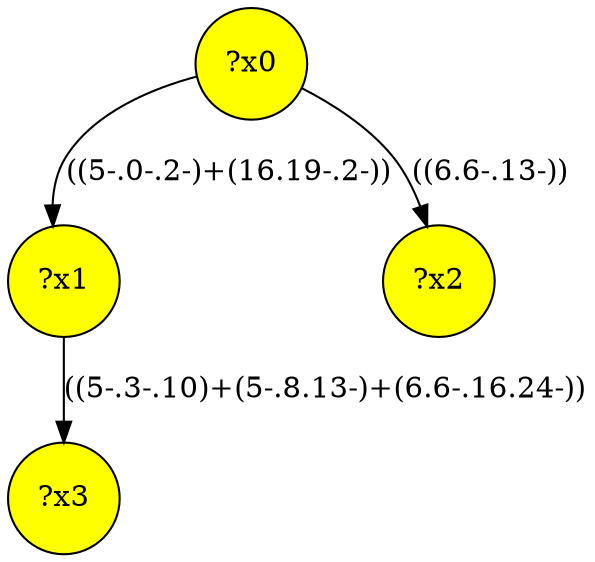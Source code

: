 digraph g {
	x1 [fillcolor="yellow", style="filled," shape=circle, label="?x1"];
	x2 [fillcolor="yellow", style="filled," shape=circle, label="?x2"];
	x0 [fillcolor="yellow", style="filled," shape=circle, label="?x0"];
	x3 [fillcolor="yellow", style="filled," shape=circle, label="?x3"];
	x0 -> x1 [label="((5-.0-.2-)+(16.19-.2-))"];
	x0 -> x2 [label="((6.6-.13-))"];
	x1 -> x3 [label="((5-.3-.10)+(5-.8.13-)+(6.6-.16.24-))"];
}
